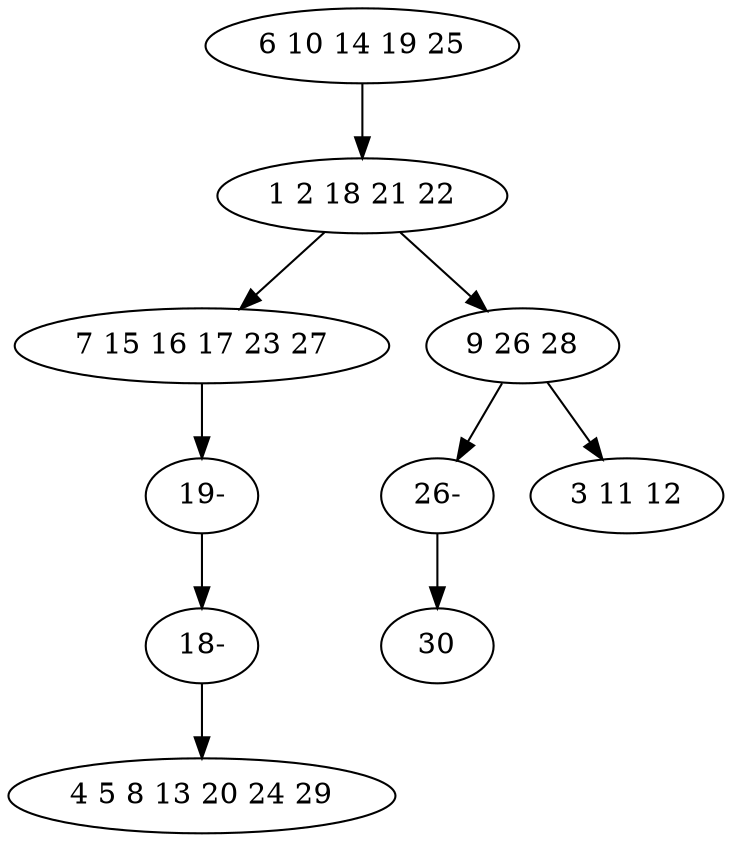 digraph true_tree {
	"0" -> "1"
	"1" -> "2"
	"1" -> "3"
	"3" -> "8"
	"2" -> "7"
	"3" -> "6"
	"7" -> "9"
	"8" -> "4"
	"9" -> "5"
	"0" [label="6 10 14 19 25"];
	"1" [label="1 2 18 21 22"];
	"2" [label="7 15 16 17 23 27"];
	"3" [label="9 26 28"];
	"4" [label="30"];
	"5" [label="4 5 8 13 20 24 29"];
	"6" [label="3 11 12"];
	"7" [label="19-"];
	"8" [label="26-"];
	"9" [label="18-"];
}
